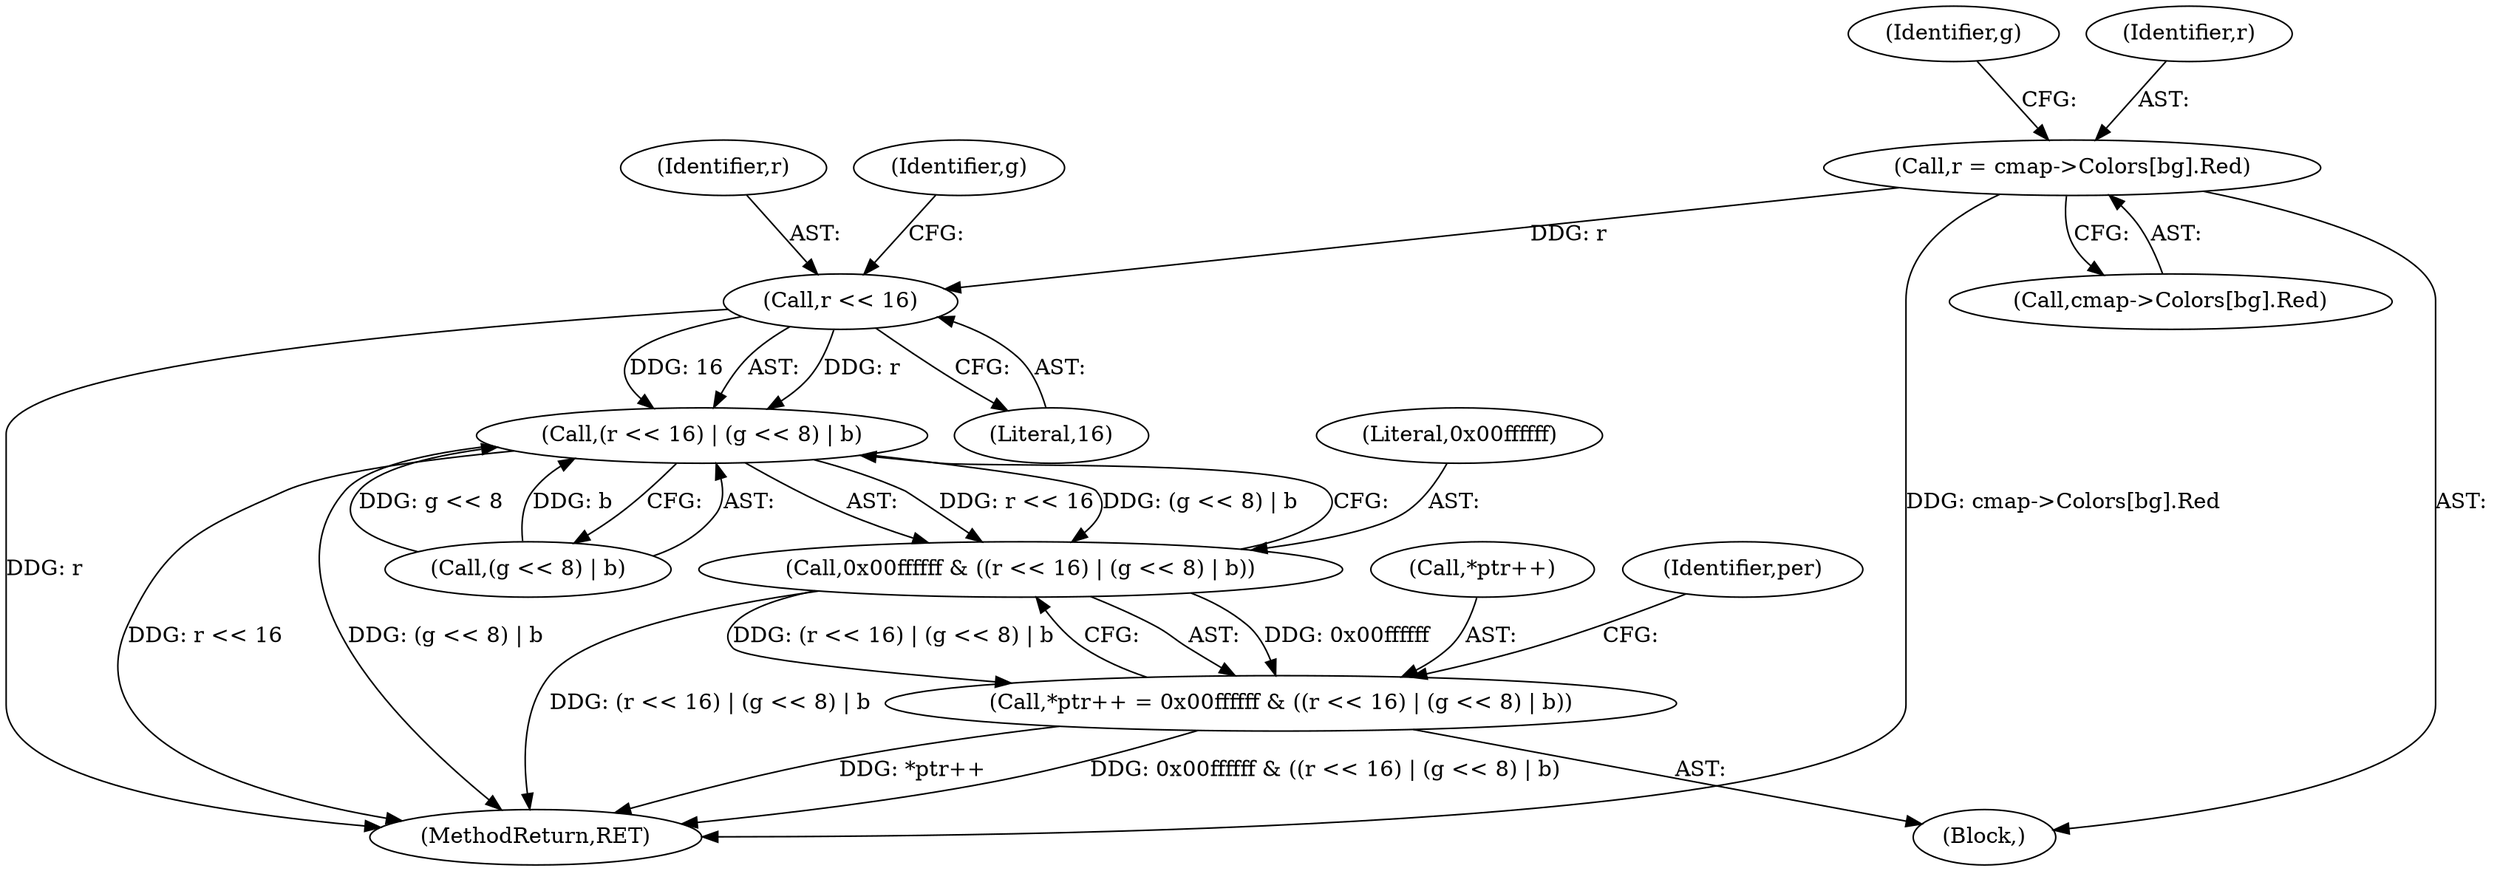 digraph "0_enlightment_37a96801663b7b4cd3fbe56cc0eb8b6a17e766a8@array" {
"1000568" [label="(Call,r = cmap->Colors[bg].Red)"];
"1000602" [label="(Call,r << 16)"];
"1000601" [label="(Call,(r << 16) | (g << 8) | b)"];
"1000599" [label="(Call,0x00ffffff & ((r << 16) | (g << 8) | b))"];
"1000595" [label="(Call,*ptr++ = 0x00ffffff & ((r << 16) | (g << 8) | b))"];
"1000601" [label="(Call,(r << 16) | (g << 8) | b)"];
"1000578" [label="(Identifier,g)"];
"1000602" [label="(Call,r << 16)"];
"1000773" [label="(MethodReturn,RET)"];
"1000599" [label="(Call,0x00ffffff & ((r << 16) | (g << 8) | b))"];
"1000607" [label="(Identifier,g)"];
"1000596" [label="(Call,*ptr++)"];
"1000567" [label="(Block,)"];
"1000604" [label="(Literal,16)"];
"1000603" [label="(Identifier,r)"];
"1000605" [label="(Call,(g << 8) | b)"];
"1000570" [label="(Call,cmap->Colors[bg].Red)"];
"1000568" [label="(Call,r = cmap->Colors[bg].Red)"];
"1000569" [label="(Identifier,r)"];
"1000600" [label="(Literal,0x00ffffff)"];
"1000669" [label="(Identifier,per)"];
"1000595" [label="(Call,*ptr++ = 0x00ffffff & ((r << 16) | (g << 8) | b))"];
"1000568" -> "1000567"  [label="AST: "];
"1000568" -> "1000570"  [label="CFG: "];
"1000569" -> "1000568"  [label="AST: "];
"1000570" -> "1000568"  [label="AST: "];
"1000578" -> "1000568"  [label="CFG: "];
"1000568" -> "1000773"  [label="DDG: cmap->Colors[bg].Red"];
"1000568" -> "1000602"  [label="DDG: r"];
"1000602" -> "1000601"  [label="AST: "];
"1000602" -> "1000604"  [label="CFG: "];
"1000603" -> "1000602"  [label="AST: "];
"1000604" -> "1000602"  [label="AST: "];
"1000607" -> "1000602"  [label="CFG: "];
"1000602" -> "1000773"  [label="DDG: r"];
"1000602" -> "1000601"  [label="DDG: r"];
"1000602" -> "1000601"  [label="DDG: 16"];
"1000601" -> "1000599"  [label="AST: "];
"1000601" -> "1000605"  [label="CFG: "];
"1000605" -> "1000601"  [label="AST: "];
"1000599" -> "1000601"  [label="CFG: "];
"1000601" -> "1000773"  [label="DDG: r << 16"];
"1000601" -> "1000773"  [label="DDG: (g << 8) | b"];
"1000601" -> "1000599"  [label="DDG: r << 16"];
"1000601" -> "1000599"  [label="DDG: (g << 8) | b"];
"1000605" -> "1000601"  [label="DDG: g << 8"];
"1000605" -> "1000601"  [label="DDG: b"];
"1000599" -> "1000595"  [label="AST: "];
"1000600" -> "1000599"  [label="AST: "];
"1000595" -> "1000599"  [label="CFG: "];
"1000599" -> "1000773"  [label="DDG: (r << 16) | (g << 8) | b"];
"1000599" -> "1000595"  [label="DDG: 0x00ffffff"];
"1000599" -> "1000595"  [label="DDG: (r << 16) | (g << 8) | b"];
"1000595" -> "1000567"  [label="AST: "];
"1000596" -> "1000595"  [label="AST: "];
"1000669" -> "1000595"  [label="CFG: "];
"1000595" -> "1000773"  [label="DDG: 0x00ffffff & ((r << 16) | (g << 8) | b)"];
"1000595" -> "1000773"  [label="DDG: *ptr++"];
}
